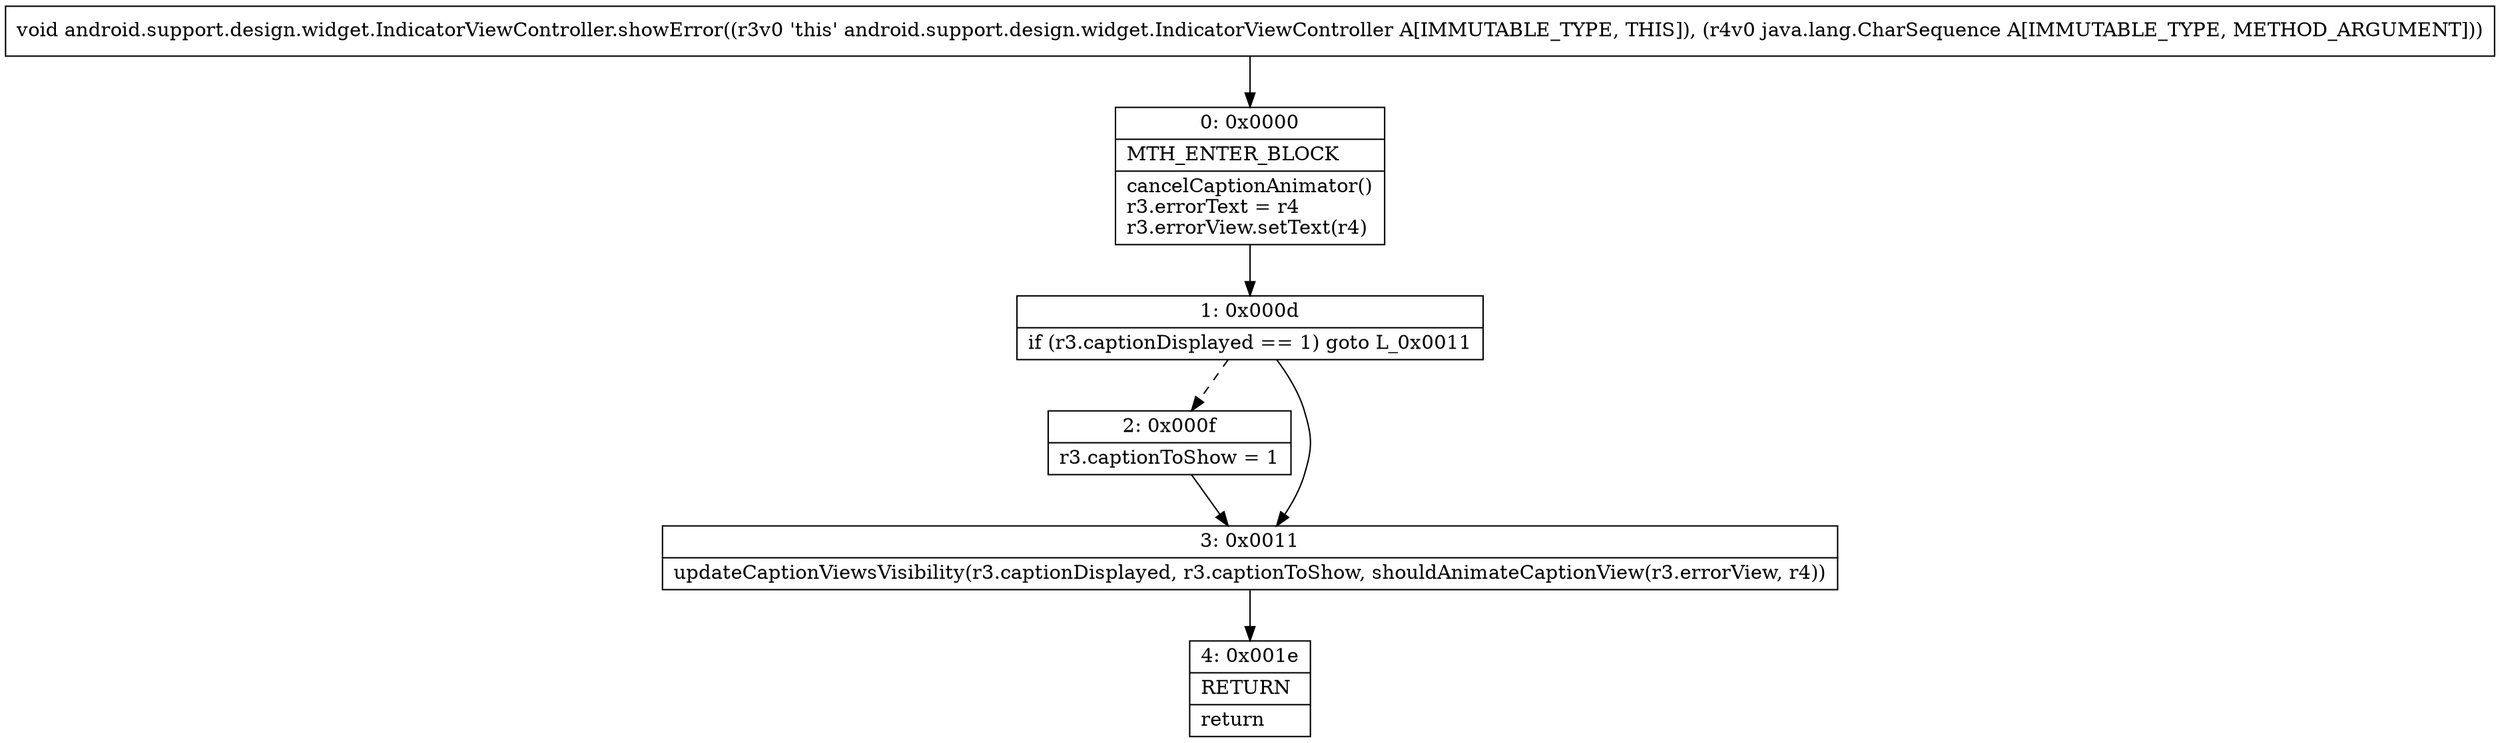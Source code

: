 digraph "CFG forandroid.support.design.widget.IndicatorViewController.showError(Ljava\/lang\/CharSequence;)V" {
Node_0 [shape=record,label="{0\:\ 0x0000|MTH_ENTER_BLOCK\l|cancelCaptionAnimator()\lr3.errorText = r4\lr3.errorView.setText(r4)\l}"];
Node_1 [shape=record,label="{1\:\ 0x000d|if (r3.captionDisplayed == 1) goto L_0x0011\l}"];
Node_2 [shape=record,label="{2\:\ 0x000f|r3.captionToShow = 1\l}"];
Node_3 [shape=record,label="{3\:\ 0x0011|updateCaptionViewsVisibility(r3.captionDisplayed, r3.captionToShow, shouldAnimateCaptionView(r3.errorView, r4))\l}"];
Node_4 [shape=record,label="{4\:\ 0x001e|RETURN\l|return\l}"];
MethodNode[shape=record,label="{void android.support.design.widget.IndicatorViewController.showError((r3v0 'this' android.support.design.widget.IndicatorViewController A[IMMUTABLE_TYPE, THIS]), (r4v0 java.lang.CharSequence A[IMMUTABLE_TYPE, METHOD_ARGUMENT])) }"];
MethodNode -> Node_0;
Node_0 -> Node_1;
Node_1 -> Node_2[style=dashed];
Node_1 -> Node_3;
Node_2 -> Node_3;
Node_3 -> Node_4;
}

